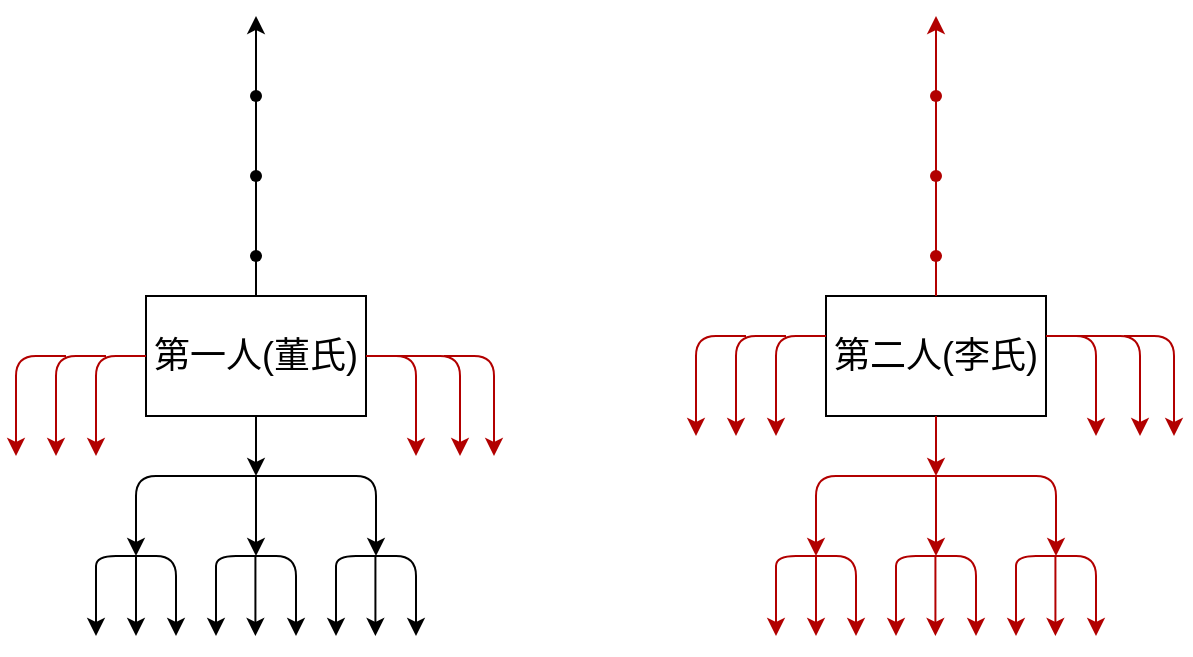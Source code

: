 <mxfile version="14.7.10" type="github">
  <diagram id="gZoC7slAc0QsP47gwYw6" name="Page-1">
    <mxGraphModel dx="865" dy="436" grid="1" gridSize="10" guides="1" tooltips="1" connect="1" arrows="1" fold="1" page="1" pageScale="1" pageWidth="827" pageHeight="1169" math="0" shadow="0">
      <root>
        <mxCell id="0" />
        <mxCell id="1" parent="0" />
        <mxCell id="Id1rNaZqE535b4ChJxF8-1" value="&lt;font style=&quot;font-size: 18px&quot;&gt;第一人(董氏)&lt;/font&gt;" style="rounded=0;whiteSpace=wrap;html=1;" vertex="1" parent="1">
          <mxGeometry x="105" y="260" width="110" height="60" as="geometry" />
        </mxCell>
        <mxCell id="Id1rNaZqE535b4ChJxF8-2" value="" style="endArrow=classic;html=1;exitDx=0;exitDy=0;startArrow=none;" edge="1" parent="1" source="Id1rNaZqE535b4ChJxF8-13">
          <mxGeometry width="50" height="50" relative="1" as="geometry">
            <mxPoint x="245" y="320" as="sourcePoint" />
            <mxPoint x="160" y="120" as="targetPoint" />
          </mxGeometry>
        </mxCell>
        <mxCell id="Id1rNaZqE535b4ChJxF8-3" value="" style="endArrow=classic;html=1;exitX=0.5;exitY=1;exitDx=0;exitDy=0;" edge="1" parent="1" source="Id1rNaZqE535b4ChJxF8-1">
          <mxGeometry width="50" height="50" relative="1" as="geometry">
            <mxPoint x="245" y="320" as="sourcePoint" />
            <mxPoint x="160" y="350" as="targetPoint" />
          </mxGeometry>
        </mxCell>
        <mxCell id="Id1rNaZqE535b4ChJxF8-5" value="" style="endArrow=classic;startArrow=classic;html=1;" edge="1" parent="1">
          <mxGeometry width="50" height="50" relative="1" as="geometry">
            <mxPoint x="100" y="390" as="sourcePoint" />
            <mxPoint x="220" y="390" as="targetPoint" />
            <Array as="points">
              <mxPoint x="100" y="350" />
              <mxPoint x="220" y="350" />
            </Array>
          </mxGeometry>
        </mxCell>
        <mxCell id="Id1rNaZqE535b4ChJxF8-6" value="" style="endArrow=classic;html=1;" edge="1" parent="1">
          <mxGeometry width="50" height="50" relative="1" as="geometry">
            <mxPoint x="160" y="350" as="sourcePoint" />
            <mxPoint x="160" y="390" as="targetPoint" />
          </mxGeometry>
        </mxCell>
        <mxCell id="Id1rNaZqE535b4ChJxF8-7" value="" style="endArrow=classic;startArrow=classic;html=1;" edge="1" parent="1">
          <mxGeometry width="50" height="50" relative="1" as="geometry">
            <mxPoint x="80" y="430" as="sourcePoint" />
            <mxPoint x="120" y="430" as="targetPoint" />
            <Array as="points">
              <mxPoint x="80" y="410" />
              <mxPoint x="80" y="390" />
              <mxPoint x="120" y="390" />
              <mxPoint x="120" y="410" />
            </Array>
          </mxGeometry>
        </mxCell>
        <mxCell id="Id1rNaZqE535b4ChJxF8-8" value="" style="endArrow=classic;html=1;" edge="1" parent="1">
          <mxGeometry width="50" height="50" relative="1" as="geometry">
            <mxPoint x="100" y="390" as="sourcePoint" />
            <mxPoint x="100" y="430" as="targetPoint" />
          </mxGeometry>
        </mxCell>
        <mxCell id="Id1rNaZqE535b4ChJxF8-9" value="" style="endArrow=classic;startArrow=classic;html=1;" edge="1" parent="1">
          <mxGeometry width="50" height="50" relative="1" as="geometry">
            <mxPoint x="140" y="430" as="sourcePoint" />
            <mxPoint x="180" y="430" as="targetPoint" />
            <Array as="points">
              <mxPoint x="140" y="410" />
              <mxPoint x="140" y="390" />
              <mxPoint x="180" y="390" />
              <mxPoint x="180" y="410" />
            </Array>
          </mxGeometry>
        </mxCell>
        <mxCell id="Id1rNaZqE535b4ChJxF8-10" value="" style="endArrow=classic;html=1;" edge="1" parent="1">
          <mxGeometry width="50" height="50" relative="1" as="geometry">
            <mxPoint x="159.71" y="390" as="sourcePoint" />
            <mxPoint x="159.71" y="430" as="targetPoint" />
          </mxGeometry>
        </mxCell>
        <mxCell id="Id1rNaZqE535b4ChJxF8-11" value="" style="endArrow=classic;startArrow=classic;html=1;" edge="1" parent="1">
          <mxGeometry width="50" height="50" relative="1" as="geometry">
            <mxPoint x="200" y="430" as="sourcePoint" />
            <mxPoint x="240" y="430" as="targetPoint" />
            <Array as="points">
              <mxPoint x="200" y="410" />
              <mxPoint x="200" y="390" />
              <mxPoint x="240" y="390" />
              <mxPoint x="240" y="410" />
            </Array>
          </mxGeometry>
        </mxCell>
        <mxCell id="Id1rNaZqE535b4ChJxF8-12" value="" style="endArrow=classic;html=1;" edge="1" parent="1">
          <mxGeometry width="50" height="50" relative="1" as="geometry">
            <mxPoint x="219.71" y="390" as="sourcePoint" />
            <mxPoint x="219.71" y="430" as="targetPoint" />
          </mxGeometry>
        </mxCell>
        <mxCell id="Id1rNaZqE535b4ChJxF8-13" value="" style="shape=waypoint;sketch=0;fillStyle=solid;size=6;pointerEvents=1;points=[];fillColor=none;resizable=0;rotatable=0;perimeter=centerPerimeter;snapToPoint=1;" vertex="1" parent="1">
          <mxGeometry x="140" y="220" width="40" height="40" as="geometry" />
        </mxCell>
        <mxCell id="Id1rNaZqE535b4ChJxF8-14" value="" style="endArrow=none;html=1;exitX=0.5;exitY=0;exitDx=0;exitDy=0;" edge="1" parent="1" source="Id1rNaZqE535b4ChJxF8-1" target="Id1rNaZqE535b4ChJxF8-13">
          <mxGeometry width="50" height="50" relative="1" as="geometry">
            <mxPoint x="160" y="260" as="sourcePoint" />
            <mxPoint x="160" y="130" as="targetPoint" />
          </mxGeometry>
        </mxCell>
        <mxCell id="Id1rNaZqE535b4ChJxF8-15" value="" style="shape=waypoint;sketch=0;fillStyle=solid;size=6;pointerEvents=1;points=[];fillColor=none;resizable=0;rotatable=0;perimeter=centerPerimeter;snapToPoint=1;" vertex="1" parent="1">
          <mxGeometry x="140" y="180" width="40" height="40" as="geometry" />
        </mxCell>
        <mxCell id="Id1rNaZqE535b4ChJxF8-16" value="" style="shape=waypoint;sketch=0;fillStyle=solid;size=6;pointerEvents=1;points=[];fillColor=none;resizable=0;rotatable=0;perimeter=centerPerimeter;snapToPoint=1;" vertex="1" parent="1">
          <mxGeometry x="140" y="140" width="40" height="40" as="geometry" />
        </mxCell>
        <mxCell id="Id1rNaZqE535b4ChJxF8-18" value="&lt;font style=&quot;font-size: 18px&quot;&gt;第二人(李氏)&lt;/font&gt;" style="rounded=0;whiteSpace=wrap;html=1;" vertex="1" parent="1">
          <mxGeometry x="445" y="260" width="110" height="60" as="geometry" />
        </mxCell>
        <mxCell id="Id1rNaZqE535b4ChJxF8-19" value="" style="endArrow=classic;html=1;exitDx=0;exitDy=0;startArrow=none;fillColor=#e51400;strokeColor=#B20000;" edge="1" parent="1" source="Id1rNaZqE535b4ChJxF8-29">
          <mxGeometry width="50" height="50" relative="1" as="geometry">
            <mxPoint x="585" y="320" as="sourcePoint" />
            <mxPoint x="500" y="120" as="targetPoint" />
            <Array as="points">
              <mxPoint x="500" y="220" />
            </Array>
          </mxGeometry>
        </mxCell>
        <mxCell id="Id1rNaZqE535b4ChJxF8-20" value="" style="endArrow=classic;html=1;exitX=0.5;exitY=1;exitDx=0;exitDy=0;fillColor=#e51400;strokeColor=#B20000;" edge="1" parent="1" source="Id1rNaZqE535b4ChJxF8-18">
          <mxGeometry width="50" height="50" relative="1" as="geometry">
            <mxPoint x="585" y="320" as="sourcePoint" />
            <mxPoint x="500" y="350" as="targetPoint" />
          </mxGeometry>
        </mxCell>
        <mxCell id="Id1rNaZqE535b4ChJxF8-21" value="" style="endArrow=classic;startArrow=classic;html=1;fillColor=#e51400;strokeColor=#B20000;" edge="1" parent="1">
          <mxGeometry width="50" height="50" relative="1" as="geometry">
            <mxPoint x="440" y="390" as="sourcePoint" />
            <mxPoint x="560" y="390" as="targetPoint" />
            <Array as="points">
              <mxPoint x="440" y="350" />
              <mxPoint x="560" y="350" />
            </Array>
          </mxGeometry>
        </mxCell>
        <mxCell id="Id1rNaZqE535b4ChJxF8-22" value="" style="endArrow=classic;html=1;fillColor=#e51400;strokeColor=#B20000;" edge="1" parent="1">
          <mxGeometry width="50" height="50" relative="1" as="geometry">
            <mxPoint x="500" y="350" as="sourcePoint" />
            <mxPoint x="500" y="390" as="targetPoint" />
          </mxGeometry>
        </mxCell>
        <mxCell id="Id1rNaZqE535b4ChJxF8-23" value="" style="endArrow=classic;startArrow=classic;html=1;fillColor=#e51400;strokeColor=#B20000;" edge="1" parent="1">
          <mxGeometry width="50" height="50" relative="1" as="geometry">
            <mxPoint x="420" y="430" as="sourcePoint" />
            <mxPoint x="460" y="430" as="targetPoint" />
            <Array as="points">
              <mxPoint x="420" y="410" />
              <mxPoint x="420" y="390" />
              <mxPoint x="460" y="390" />
              <mxPoint x="460" y="410" />
            </Array>
          </mxGeometry>
        </mxCell>
        <mxCell id="Id1rNaZqE535b4ChJxF8-24" value="" style="endArrow=classic;html=1;fillColor=#e51400;strokeColor=#B20000;" edge="1" parent="1">
          <mxGeometry width="50" height="50" relative="1" as="geometry">
            <mxPoint x="440" y="390" as="sourcePoint" />
            <mxPoint x="440" y="430" as="targetPoint" />
          </mxGeometry>
        </mxCell>
        <mxCell id="Id1rNaZqE535b4ChJxF8-25" value="" style="endArrow=classic;startArrow=classic;html=1;fillColor=#e51400;strokeColor=#B20000;" edge="1" parent="1">
          <mxGeometry width="50" height="50" relative="1" as="geometry">
            <mxPoint x="480" y="430" as="sourcePoint" />
            <mxPoint x="520" y="430" as="targetPoint" />
            <Array as="points">
              <mxPoint x="480" y="410" />
              <mxPoint x="480" y="390" />
              <mxPoint x="520" y="390" />
              <mxPoint x="520" y="410" />
            </Array>
          </mxGeometry>
        </mxCell>
        <mxCell id="Id1rNaZqE535b4ChJxF8-26" value="" style="endArrow=classic;html=1;fillColor=#e51400;strokeColor=#B20000;" edge="1" parent="1">
          <mxGeometry width="50" height="50" relative="1" as="geometry">
            <mxPoint x="499.71" y="390" as="sourcePoint" />
            <mxPoint x="499.71" y="430" as="targetPoint" />
          </mxGeometry>
        </mxCell>
        <mxCell id="Id1rNaZqE535b4ChJxF8-27" value="" style="endArrow=classic;startArrow=classic;html=1;fillColor=#e51400;strokeColor=#B20000;" edge="1" parent="1">
          <mxGeometry width="50" height="50" relative="1" as="geometry">
            <mxPoint x="540" y="430" as="sourcePoint" />
            <mxPoint x="580" y="430" as="targetPoint" />
            <Array as="points">
              <mxPoint x="540" y="410" />
              <mxPoint x="540" y="390" />
              <mxPoint x="580" y="390" />
              <mxPoint x="580" y="410" />
            </Array>
          </mxGeometry>
        </mxCell>
        <mxCell id="Id1rNaZqE535b4ChJxF8-28" value="" style="endArrow=classic;html=1;fillColor=#e51400;strokeColor=#B20000;" edge="1" parent="1">
          <mxGeometry width="50" height="50" relative="1" as="geometry">
            <mxPoint x="559.71" y="390" as="sourcePoint" />
            <mxPoint x="559.71" y="430" as="targetPoint" />
          </mxGeometry>
        </mxCell>
        <mxCell id="Id1rNaZqE535b4ChJxF8-29" value="" style="shape=waypoint;sketch=0;fillStyle=solid;size=6;pointerEvents=1;points=[];fillColor=#e51400;resizable=0;rotatable=0;perimeter=centerPerimeter;snapToPoint=1;strokeColor=#B20000;fontColor=#ffffff;" vertex="1" parent="1">
          <mxGeometry x="480" y="220" width="40" height="40" as="geometry" />
        </mxCell>
        <mxCell id="Id1rNaZqE535b4ChJxF8-30" value="" style="endArrow=none;html=1;exitX=0.5;exitY=0;exitDx=0;exitDy=0;fillColor=#e51400;strokeColor=#B20000;" edge="1" parent="1" source="Id1rNaZqE535b4ChJxF8-18" target="Id1rNaZqE535b4ChJxF8-29">
          <mxGeometry width="50" height="50" relative="1" as="geometry">
            <mxPoint x="500" y="260" as="sourcePoint" />
            <mxPoint x="500" y="130" as="targetPoint" />
          </mxGeometry>
        </mxCell>
        <mxCell id="Id1rNaZqE535b4ChJxF8-31" value="" style="shape=waypoint;sketch=0;fillStyle=solid;size=6;pointerEvents=1;points=[];fillColor=#e51400;resizable=0;rotatable=0;perimeter=centerPerimeter;snapToPoint=1;strokeColor=#B20000;fontColor=#ffffff;" vertex="1" parent="1">
          <mxGeometry x="480" y="180" width="40" height="40" as="geometry" />
        </mxCell>
        <mxCell id="Id1rNaZqE535b4ChJxF8-32" value="" style="shape=waypoint;sketch=0;fillStyle=solid;size=6;pointerEvents=1;points=[];fillColor=#e51400;resizable=0;rotatable=0;perimeter=centerPerimeter;snapToPoint=1;strokeColor=#B20000;fontColor=#ffffff;" vertex="1" parent="1">
          <mxGeometry x="480" y="140" width="40" height="40" as="geometry" />
        </mxCell>
        <mxCell id="Id1rNaZqE535b4ChJxF8-35" value="" style="edgeStyle=segmentEdgeStyle;endArrow=classic;html=1;fillColor=#e51400;strokeColor=#B20000;" edge="1" parent="1">
          <mxGeometry width="50" height="50" relative="1" as="geometry">
            <mxPoint x="215" y="290" as="sourcePoint" />
            <mxPoint x="240" y="340" as="targetPoint" />
          </mxGeometry>
        </mxCell>
        <mxCell id="Id1rNaZqE535b4ChJxF8-36" value="" style="edgeStyle=segmentEdgeStyle;endArrow=classic;html=1;fillColor=#e51400;strokeColor=#B20000;" edge="1" parent="1">
          <mxGeometry width="50" height="50" relative="1" as="geometry">
            <mxPoint x="230" y="290" as="sourcePoint" />
            <mxPoint x="262" y="340" as="targetPoint" />
          </mxGeometry>
        </mxCell>
        <mxCell id="Id1rNaZqE535b4ChJxF8-37" value="" style="edgeStyle=segmentEdgeStyle;endArrow=classic;html=1;fillColor=#e51400;strokeColor=#B20000;" edge="1" parent="1">
          <mxGeometry width="50" height="50" relative="1" as="geometry">
            <mxPoint x="254" y="290" as="sourcePoint" />
            <mxPoint x="279" y="340" as="targetPoint" />
          </mxGeometry>
        </mxCell>
        <mxCell id="Id1rNaZqE535b4ChJxF8-38" value="" style="edgeStyle=segmentEdgeStyle;endArrow=classic;html=1;fillColor=#e51400;strokeColor=#B20000;" edge="1" parent="1">
          <mxGeometry width="50" height="50" relative="1" as="geometry">
            <mxPoint x="105" y="290" as="sourcePoint" />
            <mxPoint x="80" y="340" as="targetPoint" />
          </mxGeometry>
        </mxCell>
        <mxCell id="Id1rNaZqE535b4ChJxF8-39" value="" style="edgeStyle=segmentEdgeStyle;endArrow=classic;html=1;fillColor=#e51400;strokeColor=#B20000;" edge="1" parent="1">
          <mxGeometry width="50" height="50" relative="1" as="geometry">
            <mxPoint x="85" y="290" as="sourcePoint" />
            <mxPoint x="60" y="340" as="targetPoint" />
          </mxGeometry>
        </mxCell>
        <mxCell id="Id1rNaZqE535b4ChJxF8-40" value="" style="edgeStyle=segmentEdgeStyle;endArrow=classic;html=1;fillColor=#e51400;strokeColor=#B20000;" edge="1" parent="1">
          <mxGeometry width="50" height="50" relative="1" as="geometry">
            <mxPoint x="65" y="290" as="sourcePoint" />
            <mxPoint x="40" y="340" as="targetPoint" />
          </mxGeometry>
        </mxCell>
        <mxCell id="Id1rNaZqE535b4ChJxF8-41" value="" style="edgeStyle=segmentEdgeStyle;endArrow=classic;html=1;fillColor=#e51400;strokeColor=#B20000;" edge="1" parent="1">
          <mxGeometry width="50" height="50" relative="1" as="geometry">
            <mxPoint x="445" y="280" as="sourcePoint" />
            <mxPoint x="420" y="330" as="targetPoint" />
          </mxGeometry>
        </mxCell>
        <mxCell id="Id1rNaZqE535b4ChJxF8-42" value="" style="edgeStyle=segmentEdgeStyle;endArrow=classic;html=1;fillColor=#e51400;strokeColor=#B20000;" edge="1" parent="1">
          <mxGeometry width="50" height="50" relative="1" as="geometry">
            <mxPoint x="425" y="280" as="sourcePoint" />
            <mxPoint x="400" y="330" as="targetPoint" />
          </mxGeometry>
        </mxCell>
        <mxCell id="Id1rNaZqE535b4ChJxF8-43" value="" style="edgeStyle=segmentEdgeStyle;endArrow=classic;html=1;fillColor=#e51400;strokeColor=#B20000;" edge="1" parent="1">
          <mxGeometry width="50" height="50" relative="1" as="geometry">
            <mxPoint x="405" y="280" as="sourcePoint" />
            <mxPoint x="380" y="330" as="targetPoint" />
          </mxGeometry>
        </mxCell>
        <mxCell id="Id1rNaZqE535b4ChJxF8-44" value="" style="edgeStyle=segmentEdgeStyle;endArrow=classic;html=1;fillColor=#e51400;strokeColor=#B20000;" edge="1" parent="1">
          <mxGeometry width="50" height="50" relative="1" as="geometry">
            <mxPoint x="555" y="280" as="sourcePoint" />
            <mxPoint x="580" y="330" as="targetPoint" />
          </mxGeometry>
        </mxCell>
        <mxCell id="Id1rNaZqE535b4ChJxF8-45" value="" style="edgeStyle=segmentEdgeStyle;endArrow=classic;html=1;fillColor=#e51400;strokeColor=#B20000;" edge="1" parent="1">
          <mxGeometry width="50" height="50" relative="1" as="geometry">
            <mxPoint x="570" y="280" as="sourcePoint" />
            <mxPoint x="602" y="330" as="targetPoint" />
          </mxGeometry>
        </mxCell>
        <mxCell id="Id1rNaZqE535b4ChJxF8-46" value="" style="edgeStyle=segmentEdgeStyle;endArrow=classic;html=1;fillColor=#e51400;strokeColor=#B20000;" edge="1" parent="1">
          <mxGeometry width="50" height="50" relative="1" as="geometry">
            <mxPoint x="594" y="280" as="sourcePoint" />
            <mxPoint x="619" y="330" as="targetPoint" />
          </mxGeometry>
        </mxCell>
      </root>
    </mxGraphModel>
  </diagram>
</mxfile>

